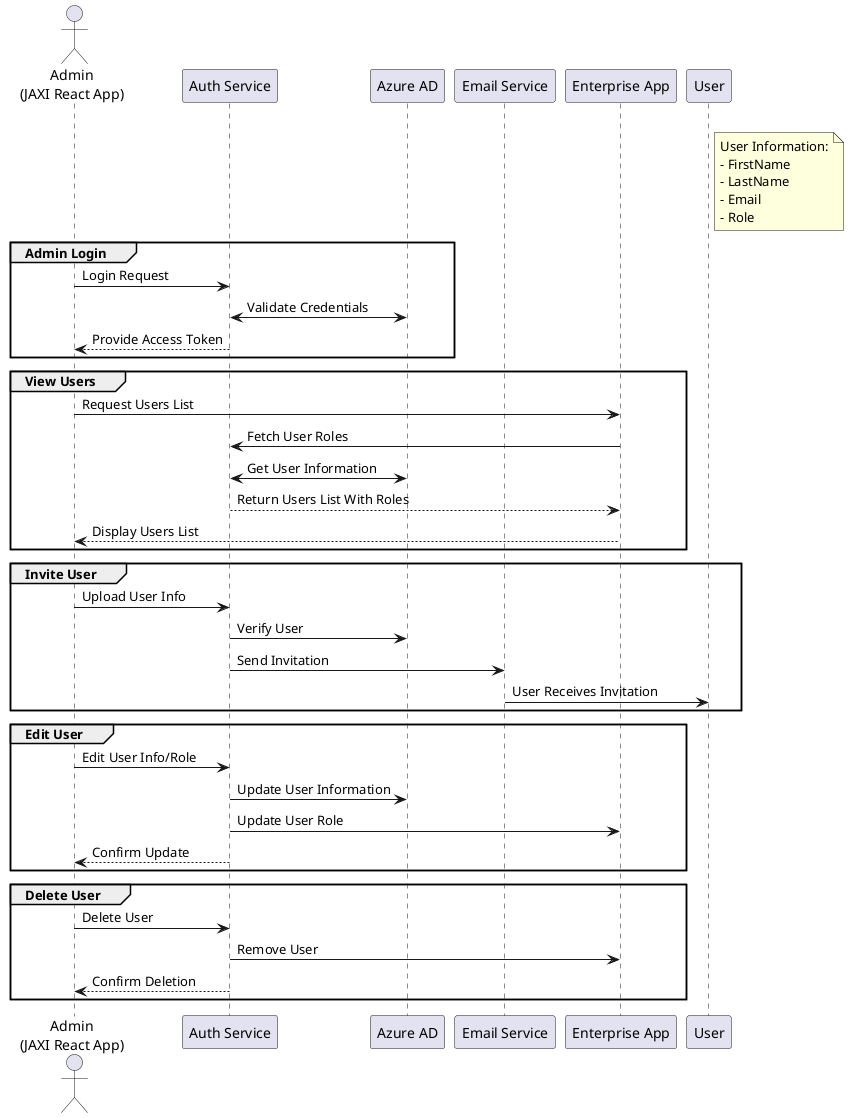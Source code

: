 @startuml
actor "Admin\n(JAXI React App)" as Admin
participant "Auth Service" as AuthService
participant "Azure AD" as AzureAD
participant "Email Service" as EmailService
participant "Enterprise App" as EnterpriseApp
EnterpriseApp -[hidden]-> User
actor User #FFFFFF

note right of User    
    User Information:
    - FirstName
    - LastName
    - Email
    - Role
end note

group Admin Login  
  Admin -> AuthService: Login Request
  AuthService <-> AzureAD: Validate Credentials
  AuthService --> Admin: Provide Access Token
  
end

group View Users  
  Admin -> EnterpriseApp: Request Users List
  EnterpriseApp -> AuthService: Fetch User Roles
  AuthService <-> AzureAD: Get User Information
  AuthService --> EnterpriseApp: Return Users List With Roles
  EnterpriseApp --> Admin: Display Users List
  
end

group Invite User  
  Admin -> AuthService: Upload User Info
  AuthService -> AzureAD: Verify User
  AuthService -> EmailService: Send Invitation
  EmailService -> User: User Receives Invitation
  
end

group Edit User  
  Admin -> AuthService: Edit User Info/Role
  AuthService -> AzureAD: Update User Information
  AuthService -> EnterpriseApp: Update User Role
  AuthService --> Admin: Confirm Update
  
end

group Delete User  
  Admin -> AuthService: Delete User
  AuthService -> EnterpriseApp: Remove User
  AuthService --> Admin: Confirm Deletion
  
end

@enduml
